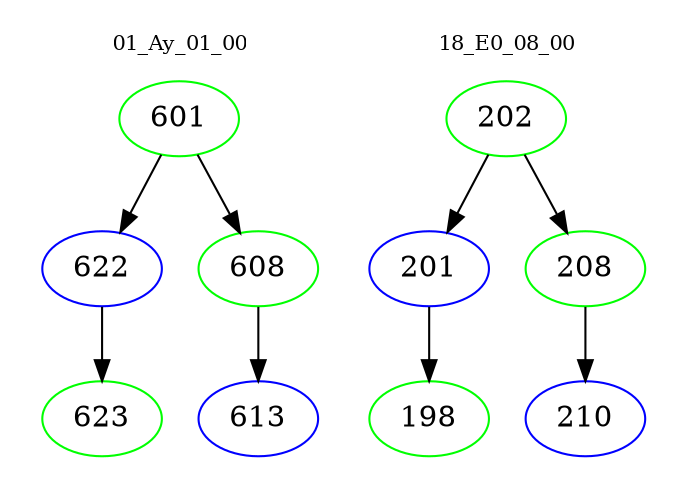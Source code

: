 digraph{
subgraph cluster_0 {
color = white
label = "01_Ay_01_00";
fontsize=10;
T0_601 [label="601", color="green"]
T0_601 -> T0_622 [color="black"]
T0_622 [label="622", color="blue"]
T0_622 -> T0_623 [color="black"]
T0_623 [label="623", color="green"]
T0_601 -> T0_608 [color="black"]
T0_608 [label="608", color="green"]
T0_608 -> T0_613 [color="black"]
T0_613 [label="613", color="blue"]
}
subgraph cluster_1 {
color = white
label = "18_E0_08_00";
fontsize=10;
T1_202 [label="202", color="green"]
T1_202 -> T1_201 [color="black"]
T1_201 [label="201", color="blue"]
T1_201 -> T1_198 [color="black"]
T1_198 [label="198", color="green"]
T1_202 -> T1_208 [color="black"]
T1_208 [label="208", color="green"]
T1_208 -> T1_210 [color="black"]
T1_210 [label="210", color="blue"]
}
}
